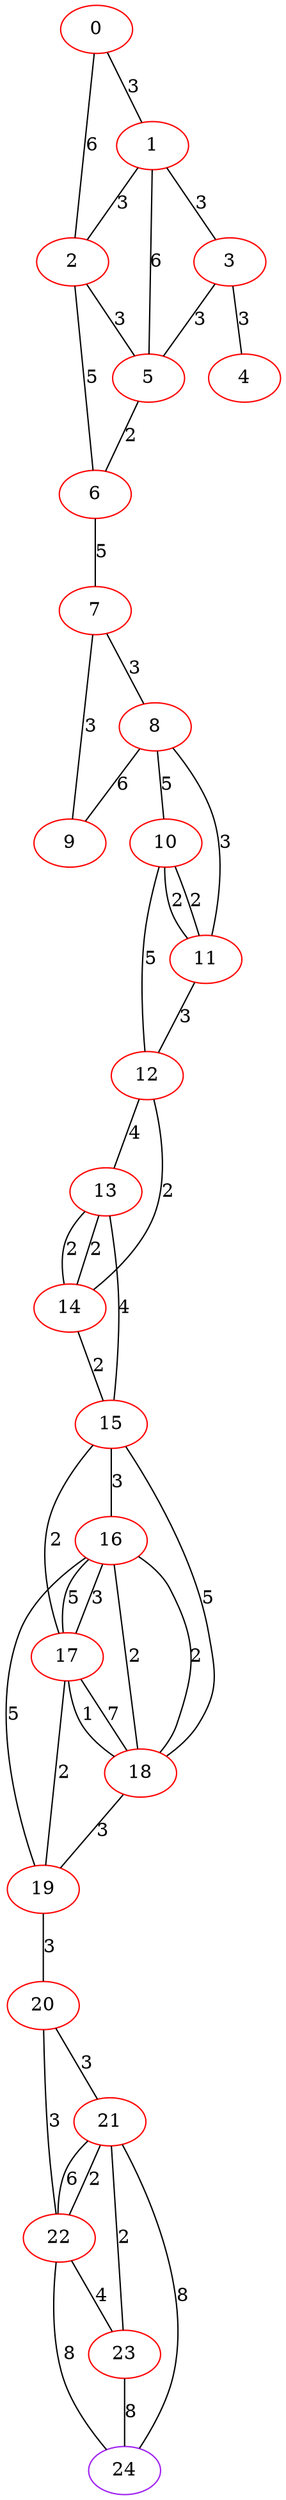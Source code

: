 graph "" {
0 [color=red, weight=1];
1 [color=red, weight=1];
2 [color=red, weight=1];
3 [color=red, weight=1];
4 [color=red, weight=1];
5 [color=red, weight=1];
6 [color=red, weight=1];
7 [color=red, weight=1];
8 [color=red, weight=1];
9 [color=red, weight=1];
10 [color=red, weight=1];
11 [color=red, weight=1];
12 [color=red, weight=1];
13 [color=red, weight=1];
14 [color=red, weight=1];
15 [color=red, weight=1];
16 [color=red, weight=1];
17 [color=red, weight=1];
18 [color=red, weight=1];
19 [color=red, weight=1];
20 [color=red, weight=1];
21 [color=red, weight=1];
22 [color=red, weight=1];
23 [color=red, weight=1];
24 [color=purple, weight=4];
0 -- 1  [key=0, label=3];
0 -- 2  [key=0, label=6];
1 -- 2  [key=0, label=3];
1 -- 3  [key=0, label=3];
1 -- 5  [key=0, label=6];
2 -- 5  [key=0, label=3];
2 -- 6  [key=0, label=5];
3 -- 4  [key=0, label=3];
3 -- 5  [key=0, label=3];
5 -- 6  [key=0, label=2];
6 -- 7  [key=0, label=5];
7 -- 8  [key=0, label=3];
7 -- 9  [key=0, label=3];
8 -- 9  [key=0, label=6];
8 -- 10  [key=0, label=5];
8 -- 11  [key=0, label=3];
10 -- 11  [key=0, label=2];
10 -- 11  [key=1, label=2];
10 -- 12  [key=0, label=5];
11 -- 12  [key=0, label=3];
12 -- 13  [key=0, label=4];
12 -- 14  [key=0, label=2];
13 -- 14  [key=0, label=2];
13 -- 14  [key=1, label=2];
13 -- 15  [key=0, label=4];
14 -- 15  [key=0, label=2];
15 -- 16  [key=0, label=3];
15 -- 17  [key=0, label=2];
15 -- 18  [key=0, label=5];
16 -- 17  [key=0, label=3];
16 -- 17  [key=1, label=5];
16 -- 18  [key=0, label=2];
16 -- 18  [key=1, label=2];
16 -- 19  [key=0, label=5];
17 -- 18  [key=0, label=1];
17 -- 18  [key=1, label=7];
17 -- 19  [key=0, label=2];
18 -- 19  [key=0, label=3];
19 -- 20  [key=0, label=3];
20 -- 21  [key=0, label=3];
20 -- 22  [key=0, label=3];
21 -- 24  [key=0, label=8];
21 -- 22  [key=0, label=2];
21 -- 22  [key=1, label=6];
21 -- 23  [key=0, label=2];
22 -- 24  [key=0, label=8];
22 -- 23  [key=0, label=4];
23 -- 24  [key=0, label=8];
}
